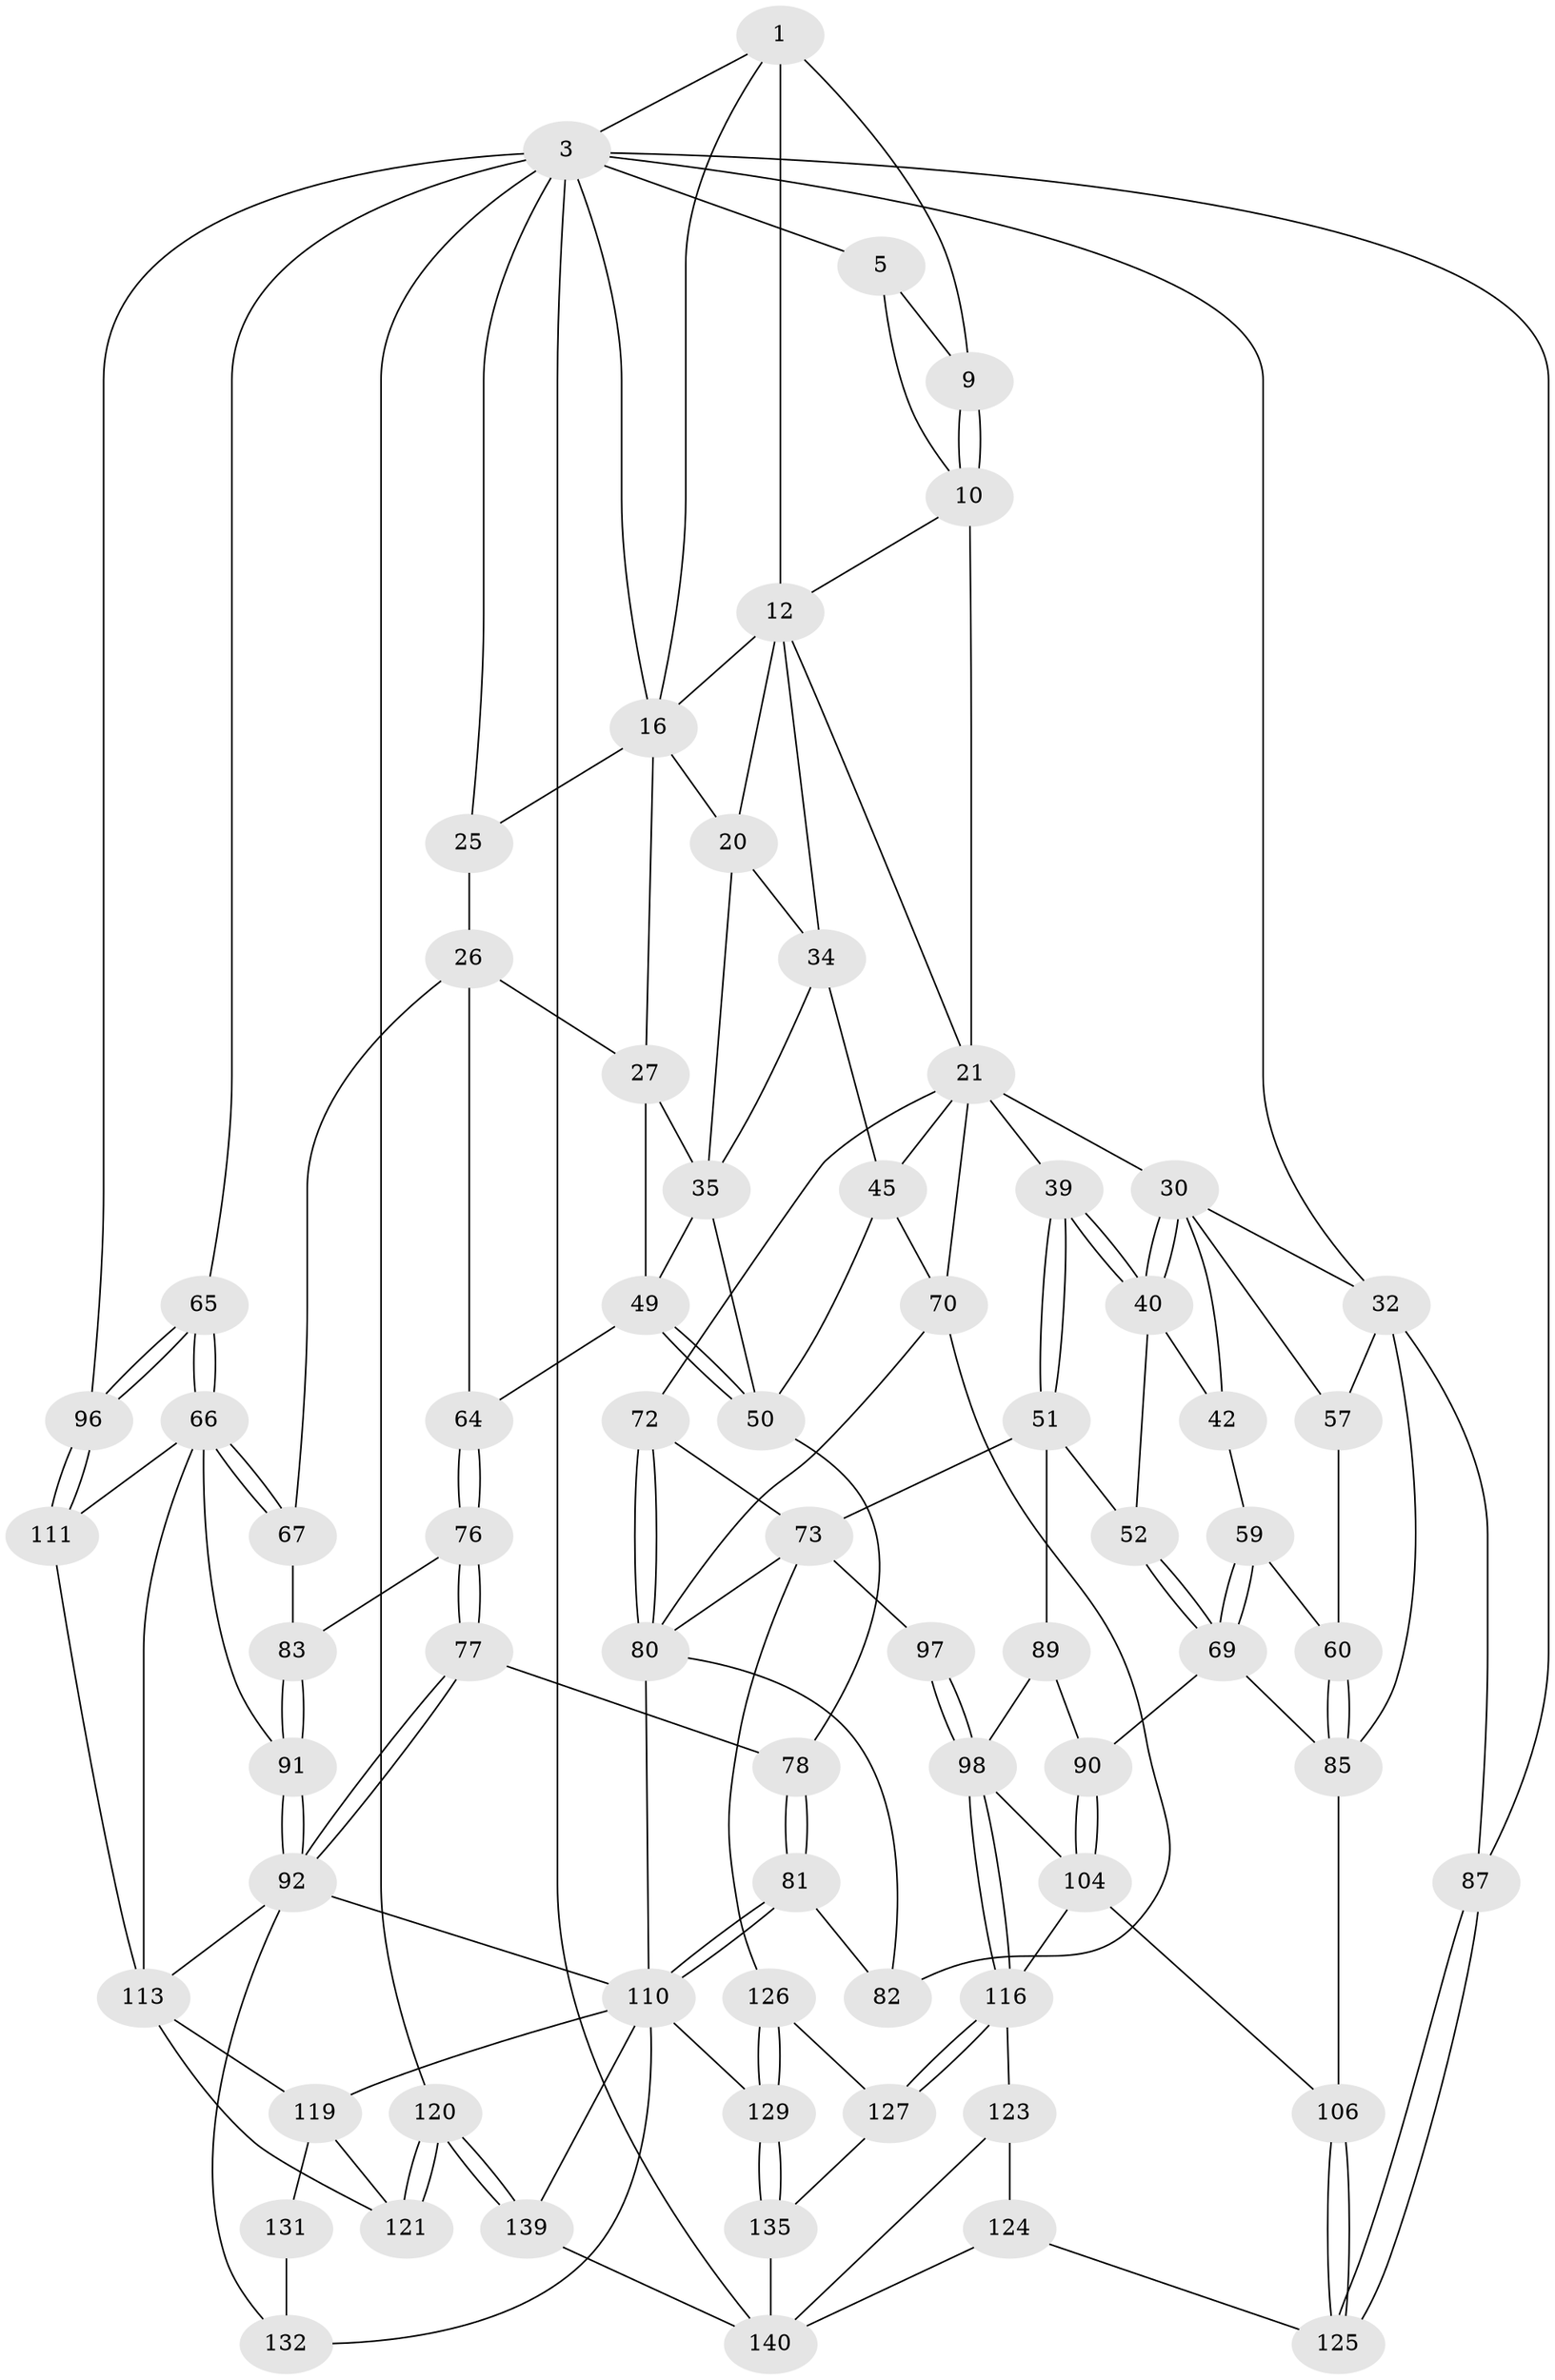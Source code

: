 // original degree distribution, {3: 0.014084507042253521, 4: 0.23943661971830985, 6: 0.22535211267605634, 5: 0.5211267605633803}
// Generated by graph-tools (version 1.1) at 2025/17/03/09/25 04:17:21]
// undirected, 71 vertices, 164 edges
graph export_dot {
graph [start="1"]
  node [color=gray90,style=filled];
  1 [pos="+0.7440959739950262+0",super="+2+7"];
  3 [pos="+1+0",super="+95+24+4"];
  5 [pos="+0+0",super="+6"];
  9 [pos="+0.38817473759337123+0"];
  10 [pos="+0.37977596220682264+0.05515268623702478",super="+11"];
  12 [pos="+0.5805987557422342+0.11910963511891978",super="+18+13"];
  16 [pos="+0.8417045089712207+0.05861163455458936",super="+17+23"];
  20 [pos="+0.6755707328889262+0.19108648950743928",super="+33"];
  21 [pos="+0.3616592782183396+0.26114251462442345",super="+37+22"];
  25 [pos="+0.9464722876607876+0.2750184250849266"];
  26 [pos="+0.8854938739794915+0.31045795863906267",super="+63"];
  27 [pos="+0.8355549783391328+0.3049320530845543",super="+28"];
  30 [pos="+0.09190882159909607+0.19066633410551814",super="+31"];
  32 [pos="+0+0",super="+56"];
  34 [pos="+0.5869219113194362+0.24524209893907467",super="+44"];
  35 [pos="+0.6797068901740176+0.2768665602261307",super="+36+48"];
  39 [pos="+0.32464986025807074+0.3231195861609958"];
  40 [pos="+0.15478162042648203+0.3032546615437836",super="+41"];
  42 [pos="+0.08071338583326632+0.34446681402516044",super="+58"];
  45 [pos="+0.5799776669890443+0.31758390949943066",super="+46+55"];
  49 [pos="+0.701459522107888+0.41511629653676124",super="+62"];
  50 [pos="+0.6993085262423169+0.41629693421732344",super="+54"];
  51 [pos="+0.2597527689870646+0.46087979104703003",super="+75"];
  52 [pos="+0.2244951746108282+0.4630172479792873"];
  57 [pos="+0+0.43477737150214146"];
  59 [pos="+0.056677738449864366+0.48397800389233925"];
  60 [pos="+0.005332262877055366+0.47953635498479474"];
  64 [pos="+0.87456373122688+0.4693244652877071"];
  65 [pos="+1+0.5096755349085658"];
  66 [pos="+1+0.5232310353370647",super="+93"];
  67 [pos="+0.9086666119308133+0.4940076965045204"];
  69 [pos="+0.11402336860968358+0.5074205178991901",super="+84"];
  70 [pos="+0.5206322100331631+0.45662567494526174",super="+79"];
  72 [pos="+0.4051009860990375+0.5382005231819762"];
  73 [pos="+0.37116532959423804+0.5417495863533801",super="+100+74"];
  76 [pos="+0.7370546207119115+0.5343481701922617"];
  77 [pos="+0.6761623475031621+0.5417364959733769"];
  78 [pos="+0.6686506753273365+0.5382283243578457"];
  80 [pos="+0.46738353445460046+0.5768466651966644",super="+101"];
  81 [pos="+0.6130800702999493+0.6008459281129732"];
  82 [pos="+0.6077359043481845+0.6021799144064669"];
  83 [pos="+0.8449330627544656+0.5677842058801534"];
  85 [pos="+0.04547197998708353+0.6392734596715927",super="+107"];
  87 [pos="+0+1"];
  89 [pos="+0.23140800440566092+0.6234935228944197"];
  90 [pos="+0.1366789967605774+0.6044246039159727"];
  91 [pos="+0.832984343462389+0.6166813939917627"];
  92 [pos="+0.7629313915796614+0.6384462867420878",super="+108"];
  96 [pos="+1+0.7356260062768659"];
  97 [pos="+0.29349104841651297+0.7073308313361458"];
  98 [pos="+0.27258106000352883+0.7122606778855519",super="+99"];
  104 [pos="+0.13791549137036388+0.682973628671479",super="+105"];
  106 [pos="+0.04547316964450903+0.7212905733457163"];
  110 [pos="+0.6686005640112469+0.7647028441278979",super="+112"];
  111 [pos="+0.9612085081482392+0.7230450739552563"];
  113 [pos="+0.8418868887962657+0.7361380248206684",super="+114+115"];
  116 [pos="+0.2606198562445033+0.7403969148160054",super="+117"];
  119 [pos="+0.815621397529853+0.8106983301768468",super="+130"];
  120 [pos="+1+1"];
  121 [pos="+0.9830478464734486+1"];
  123 [pos="+0.17001074900656338+0.8644841788020335"];
  124 [pos="+0.1668724348522455+0.8656442197712109"];
  125 [pos="+0.10193434454948384+0.8429534145342119"];
  126 [pos="+0.3960069808763819+0.8078914281292746"];
  127 [pos="+0.32129175838798824+0.847388747976903",super="+134"];
  129 [pos="+0.42712512729524194+0.8722089943744596"];
  131 [pos="+0.6957320521021628+0.8457648142801774"];
  132 [pos="+0.6759964914340676+0.7961983131691496"];
  135 [pos="+0.35432987346442235+0.9739012295476264"];
  139 [pos="+0.5219621828472653+1"];
  140 [pos="+0.36368519529627563+1",super="+142+141"];
  1 -- 16;
  1 -- 3;
  1 -- 12 [weight=2];
  1 -- 9;
  3 -- 96;
  3 -- 120;
  3 -- 65;
  3 -- 25;
  3 -- 32;
  3 -- 5;
  3 -- 87;
  3 -- 140;
  3 -- 16;
  5 -- 9;
  5 -- 10;
  9 -- 10;
  9 -- 10;
  10 -- 12;
  10 -- 21;
  12 -- 34;
  12 -- 20;
  12 -- 21;
  12 -- 16;
  16 -- 27;
  16 -- 20;
  16 -- 25;
  20 -- 34;
  20 -- 35;
  21 -- 70;
  21 -- 39;
  21 -- 72;
  21 -- 30;
  21 -- 45;
  25 -- 26;
  26 -- 27;
  26 -- 64;
  26 -- 67;
  27 -- 49;
  27 -- 35 [weight=2];
  30 -- 40;
  30 -- 40;
  30 -- 32;
  30 -- 57;
  30 -- 42;
  32 -- 57;
  32 -- 85;
  32 -- 87;
  34 -- 35;
  34 -- 45;
  35 -- 50;
  35 -- 49;
  39 -- 40;
  39 -- 40;
  39 -- 51;
  39 -- 51;
  40 -- 42 [weight=2];
  40 -- 52;
  42 -- 59;
  45 -- 70;
  45 -- 50;
  49 -- 50;
  49 -- 50;
  49 -- 64;
  50 -- 78;
  51 -- 52;
  51 -- 89;
  51 -- 73;
  52 -- 69;
  52 -- 69;
  57 -- 60;
  59 -- 60;
  59 -- 69;
  59 -- 69;
  60 -- 85;
  60 -- 85;
  64 -- 76;
  64 -- 76;
  65 -- 66;
  65 -- 66;
  65 -- 96;
  65 -- 96;
  66 -- 67;
  66 -- 67;
  66 -- 113;
  66 -- 91;
  66 -- 111;
  67 -- 83;
  69 -- 90;
  69 -- 85;
  70 -- 80;
  70 -- 82;
  72 -- 73;
  72 -- 80;
  72 -- 80;
  73 -- 126;
  73 -- 97 [weight=2];
  73 -- 80;
  76 -- 77;
  76 -- 77;
  76 -- 83;
  77 -- 78;
  77 -- 92;
  77 -- 92;
  78 -- 81;
  78 -- 81;
  80 -- 82;
  80 -- 110;
  81 -- 82;
  81 -- 110;
  81 -- 110;
  83 -- 91;
  83 -- 91;
  85 -- 106;
  87 -- 125;
  87 -- 125;
  89 -- 90;
  89 -- 98;
  90 -- 104;
  90 -- 104;
  91 -- 92;
  91 -- 92;
  92 -- 113;
  92 -- 110;
  92 -- 132;
  96 -- 111;
  96 -- 111;
  97 -- 98;
  97 -- 98;
  98 -- 116;
  98 -- 116;
  98 -- 104;
  104 -- 106;
  104 -- 116;
  106 -- 125;
  106 -- 125;
  110 -- 129;
  110 -- 132;
  110 -- 119;
  110 -- 139;
  111 -- 113;
  113 -- 119 [weight=2];
  113 -- 121;
  116 -- 127 [weight=2];
  116 -- 127;
  116 -- 123;
  119 -- 121;
  119 -- 131 [weight=2];
  120 -- 121;
  120 -- 121;
  120 -- 139;
  120 -- 139;
  123 -- 124;
  123 -- 140;
  124 -- 125;
  124 -- 140;
  126 -- 127;
  126 -- 129;
  126 -- 129;
  127 -- 135;
  129 -- 135;
  129 -- 135;
  131 -- 132;
  135 -- 140;
  139 -- 140;
}
